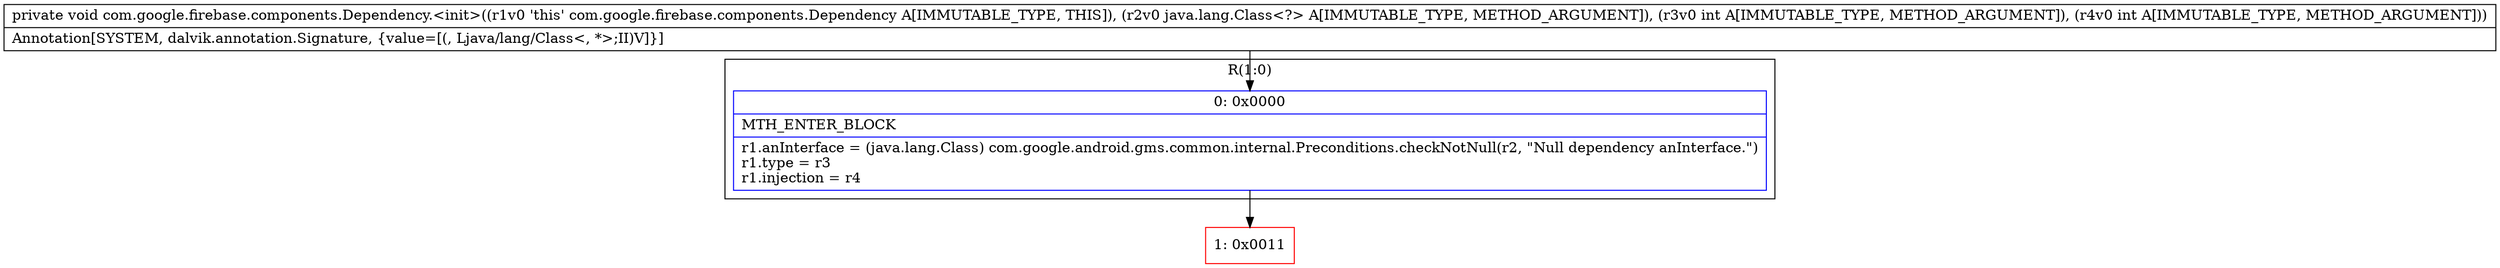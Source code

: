 digraph "CFG forcom.google.firebase.components.Dependency.\<init\>(Ljava\/lang\/Class;II)V" {
subgraph cluster_Region_968074385 {
label = "R(1:0)";
node [shape=record,color=blue];
Node_0 [shape=record,label="{0\:\ 0x0000|MTH_ENTER_BLOCK\l|r1.anInterface = (java.lang.Class) com.google.android.gms.common.internal.Preconditions.checkNotNull(r2, \"Null dependency anInterface.\")\lr1.type = r3\lr1.injection = r4\l}"];
}
Node_1 [shape=record,color=red,label="{1\:\ 0x0011}"];
MethodNode[shape=record,label="{private void com.google.firebase.components.Dependency.\<init\>((r1v0 'this' com.google.firebase.components.Dependency A[IMMUTABLE_TYPE, THIS]), (r2v0 java.lang.Class\<?\> A[IMMUTABLE_TYPE, METHOD_ARGUMENT]), (r3v0 int A[IMMUTABLE_TYPE, METHOD_ARGUMENT]), (r4v0 int A[IMMUTABLE_TYPE, METHOD_ARGUMENT]))  | Annotation[SYSTEM, dalvik.annotation.Signature, \{value=[(, Ljava\/lang\/Class\<, *\>;II)V]\}]\l}"];
MethodNode -> Node_0;
Node_0 -> Node_1;
}

